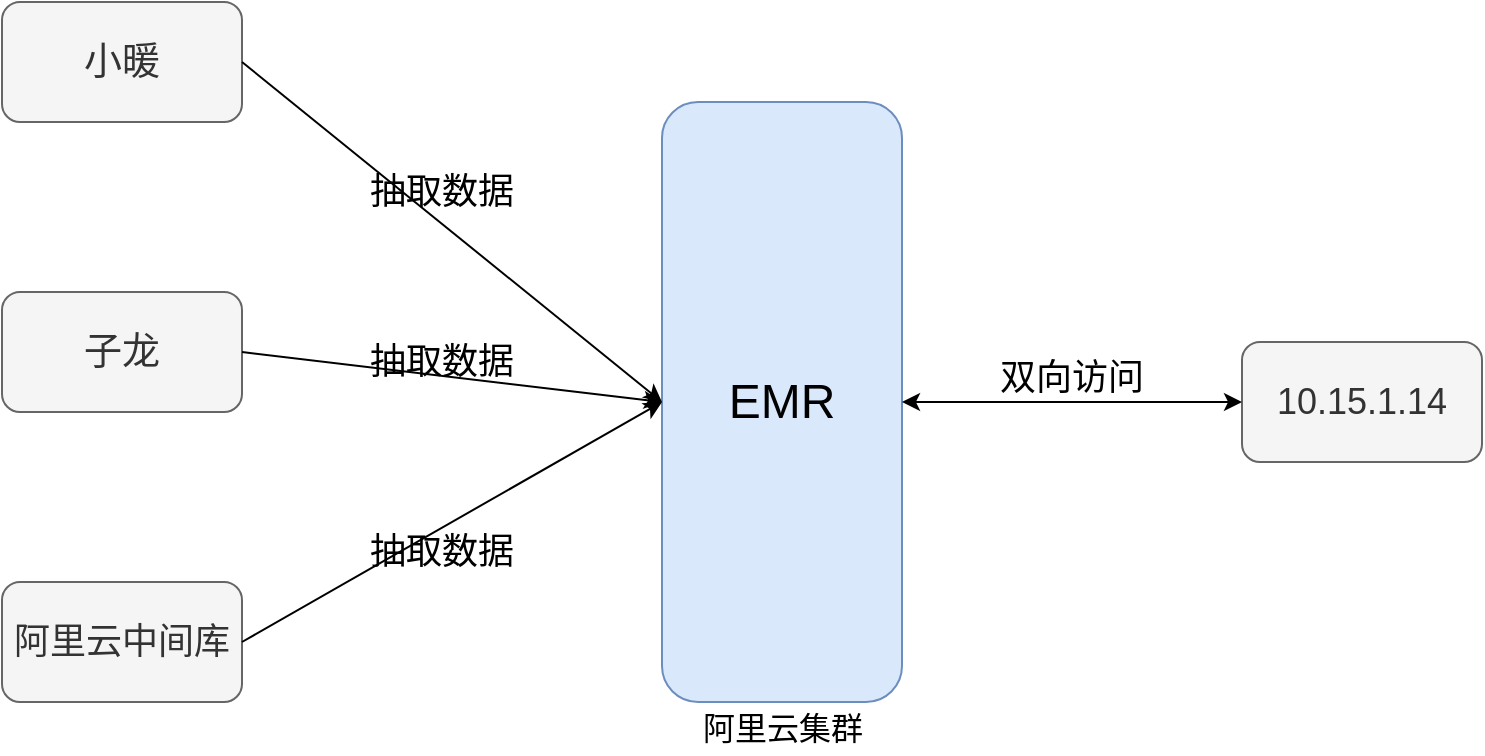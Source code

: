 <mxfile version="11.1.4" type="github"><diagram id="JdHM5aaq73H9tzzsG8id" name="第 1 页"><mxGraphModel dx="1249" dy="825" grid="0" gridSize="10" guides="1" tooltips="1" connect="1" arrows="1" fold="1" page="0" pageScale="1" pageWidth="827" pageHeight="1169" math="0" shadow="0"><root><mxCell id="0"/><mxCell id="1" parent="0"/><mxCell id="4Vpgs0zppkcncUb0-LhF-1" value="&lt;font style=&quot;font-size: 24px&quot;&gt;EMR&lt;/font&gt;" style="rounded=1;whiteSpace=wrap;html=1;fillColor=#dae8fc;strokeColor=#6c8ebf;" vertex="1" parent="1"><mxGeometry x="370" y="250" width="120" height="300" as="geometry"/></mxCell><mxCell id="4Vpgs0zppkcncUb0-LhF-2" value="&lt;font style=&quot;font-size: 19px&quot;&gt;小暖&lt;/font&gt;" style="rounded=1;whiteSpace=wrap;html=1;fillColor=#f5f5f5;strokeColor=#666666;fontColor=#333333;" vertex="1" parent="1"><mxGeometry x="40" y="200" width="120" height="60" as="geometry"/></mxCell><mxCell id="4Vpgs0zppkcncUb0-LhF-3" value="&lt;font style=&quot;font-size: 19px&quot;&gt;子龙&lt;/font&gt;" style="rounded=1;whiteSpace=wrap;html=1;fillColor=#f5f5f5;strokeColor=#666666;fontColor=#333333;" vertex="1" parent="1"><mxGeometry x="40" y="345" width="120" height="60" as="geometry"/></mxCell><mxCell id="4Vpgs0zppkcncUb0-LhF-4" value="&lt;font style=&quot;font-size: 18px&quot;&gt;阿里云中间库&lt;/font&gt;" style="rounded=1;whiteSpace=wrap;html=1;fillColor=#f5f5f5;strokeColor=#666666;fontColor=#333333;" vertex="1" parent="1"><mxGeometry x="40" y="490" width="120" height="60" as="geometry"/></mxCell><mxCell id="4Vpgs0zppkcncUb0-LhF-6" value="" style="endArrow=classic;html=1;exitX=1;exitY=0.5;exitDx=0;exitDy=0;entryX=0;entryY=0.5;entryDx=0;entryDy=0;" edge="1" parent="1" source="4Vpgs0zppkcncUb0-LhF-2" target="4Vpgs0zppkcncUb0-LhF-1"><mxGeometry width="50" height="50" relative="1" as="geometry"><mxPoint x="210" y="270" as="sourcePoint"/><mxPoint x="260" y="220" as="targetPoint"/></mxGeometry></mxCell><mxCell id="4Vpgs0zppkcncUb0-LhF-7" value="" style="endArrow=classic;html=1;exitX=1;exitY=0.5;exitDx=0;exitDy=0;entryX=0;entryY=0.5;entryDx=0;entryDy=0;" edge="1" parent="1" source="4Vpgs0zppkcncUb0-LhF-3" target="4Vpgs0zppkcncUb0-LhF-1"><mxGeometry width="50" height="50" relative="1" as="geometry"><mxPoint x="190" y="600" as="sourcePoint"/><mxPoint x="240" y="550" as="targetPoint"/></mxGeometry></mxCell><mxCell id="4Vpgs0zppkcncUb0-LhF-8" value="" style="endArrow=classic;html=1;exitX=1;exitY=0.5;exitDx=0;exitDy=0;entryX=0;entryY=0.5;entryDx=0;entryDy=0;" edge="1" parent="1" source="4Vpgs0zppkcncUb0-LhF-4" target="4Vpgs0zppkcncUb0-LhF-1"><mxGeometry width="50" height="50" relative="1" as="geometry"><mxPoint x="230" y="590" as="sourcePoint"/><mxPoint x="280" y="540" as="targetPoint"/></mxGeometry></mxCell><mxCell id="4Vpgs0zppkcncUb0-LhF-9" value="&lt;font style=&quot;font-size: 18px&quot;&gt;10.15.1.14&lt;/font&gt;" style="rounded=1;whiteSpace=wrap;html=1;fillColor=#f5f5f5;strokeColor=#666666;fontColor=#333333;" vertex="1" parent="1"><mxGeometry x="660" y="370" width="120" height="60" as="geometry"/></mxCell><mxCell id="4Vpgs0zppkcncUb0-LhF-13" value="" style="endArrow=classic;startArrow=classic;html=1;exitX=1;exitY=0.5;exitDx=0;exitDy=0;entryX=0;entryY=0.5;entryDx=0;entryDy=0;" edge="1" parent="1" source="4Vpgs0zppkcncUb0-LhF-1" target="4Vpgs0zppkcncUb0-LhF-9"><mxGeometry width="50" height="50" relative="1" as="geometry"><mxPoint x="610" y="570" as="sourcePoint"/><mxPoint x="660" y="520" as="targetPoint"/></mxGeometry></mxCell><mxCell id="4Vpgs0zppkcncUb0-LhF-14" value="&lt;font style=&quot;font-size: 18px&quot;&gt;双向访问&lt;/font&gt;" style="text;html=1;strokeColor=none;fillColor=none;align=center;verticalAlign=middle;whiteSpace=wrap;rounded=0;" vertex="1" parent="1"><mxGeometry x="520" y="375" width="110" height="25" as="geometry"/></mxCell><mxCell id="4Vpgs0zppkcncUb0-LhF-15" value="&lt;font style=&quot;font-size: 18px&quot;&gt;抽取数据&lt;/font&gt;" style="text;html=1;strokeColor=none;fillColor=none;align=center;verticalAlign=middle;whiteSpace=wrap;rounded=0;" vertex="1" parent="1"><mxGeometry x="220" y="270" width="80" height="50" as="geometry"/></mxCell><mxCell id="4Vpgs0zppkcncUb0-LhF-17" value="&lt;font style=&quot;font-size: 18px&quot;&gt;抽取数据&lt;/font&gt;" style="text;html=1;strokeColor=none;fillColor=none;align=center;verticalAlign=middle;whiteSpace=wrap;rounded=0;" vertex="1" parent="1"><mxGeometry x="220" y="355" width="80" height="50" as="geometry"/></mxCell><mxCell id="4Vpgs0zppkcncUb0-LhF-18" value="&lt;font style=&quot;font-size: 18px&quot;&gt;抽取数据&lt;/font&gt;" style="text;html=1;strokeColor=none;fillColor=none;align=center;verticalAlign=middle;whiteSpace=wrap;rounded=0;" vertex="1" parent="1"><mxGeometry x="220" y="450" width="80" height="50" as="geometry"/></mxCell><mxCell id="4Vpgs0zppkcncUb0-LhF-22" value="&lt;font style=&quot;font-size: 16px&quot;&gt;阿里云集群&lt;/font&gt;" style="text;html=1;strokeColor=none;fillColor=none;align=center;verticalAlign=middle;whiteSpace=wrap;rounded=0;" vertex="1" parent="1"><mxGeometry x="373.5" y="550" width="113" height="26" as="geometry"/></mxCell></root></mxGraphModel></diagram></mxfile>
